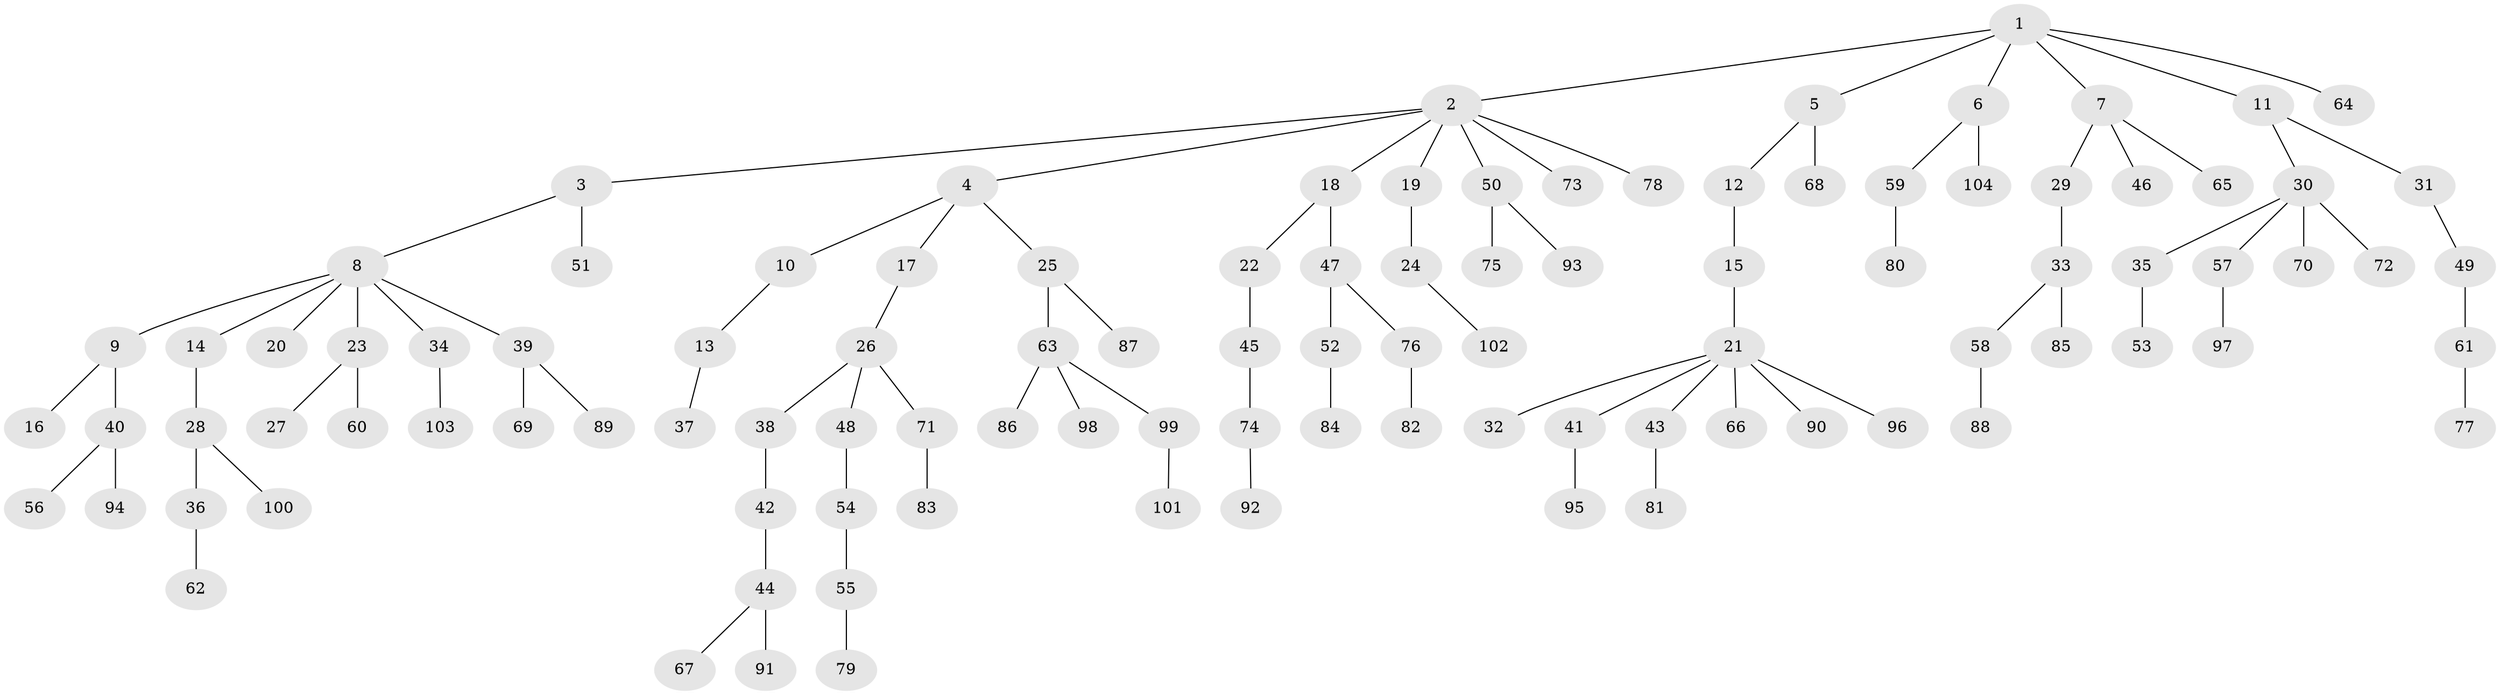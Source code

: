 // coarse degree distribution, {7: 0.05555555555555555, 3: 0.06944444444444445, 4: 0.027777777777777776, 2: 0.2916666666666667, 6: 0.013888888888888888, 1: 0.5277777777777778, 5: 0.013888888888888888}
// Generated by graph-tools (version 1.1) at 2025/24/03/03/25 07:24:08]
// undirected, 104 vertices, 103 edges
graph export_dot {
graph [start="1"]
  node [color=gray90,style=filled];
  1;
  2;
  3;
  4;
  5;
  6;
  7;
  8;
  9;
  10;
  11;
  12;
  13;
  14;
  15;
  16;
  17;
  18;
  19;
  20;
  21;
  22;
  23;
  24;
  25;
  26;
  27;
  28;
  29;
  30;
  31;
  32;
  33;
  34;
  35;
  36;
  37;
  38;
  39;
  40;
  41;
  42;
  43;
  44;
  45;
  46;
  47;
  48;
  49;
  50;
  51;
  52;
  53;
  54;
  55;
  56;
  57;
  58;
  59;
  60;
  61;
  62;
  63;
  64;
  65;
  66;
  67;
  68;
  69;
  70;
  71;
  72;
  73;
  74;
  75;
  76;
  77;
  78;
  79;
  80;
  81;
  82;
  83;
  84;
  85;
  86;
  87;
  88;
  89;
  90;
  91;
  92;
  93;
  94;
  95;
  96;
  97;
  98;
  99;
  100;
  101;
  102;
  103;
  104;
  1 -- 2;
  1 -- 5;
  1 -- 6;
  1 -- 7;
  1 -- 11;
  1 -- 64;
  2 -- 3;
  2 -- 4;
  2 -- 18;
  2 -- 19;
  2 -- 50;
  2 -- 73;
  2 -- 78;
  3 -- 8;
  3 -- 51;
  4 -- 10;
  4 -- 17;
  4 -- 25;
  5 -- 12;
  5 -- 68;
  6 -- 59;
  6 -- 104;
  7 -- 29;
  7 -- 46;
  7 -- 65;
  8 -- 9;
  8 -- 14;
  8 -- 20;
  8 -- 23;
  8 -- 34;
  8 -- 39;
  9 -- 16;
  9 -- 40;
  10 -- 13;
  11 -- 30;
  11 -- 31;
  12 -- 15;
  13 -- 37;
  14 -- 28;
  15 -- 21;
  17 -- 26;
  18 -- 22;
  18 -- 47;
  19 -- 24;
  21 -- 32;
  21 -- 41;
  21 -- 43;
  21 -- 66;
  21 -- 90;
  21 -- 96;
  22 -- 45;
  23 -- 27;
  23 -- 60;
  24 -- 102;
  25 -- 63;
  25 -- 87;
  26 -- 38;
  26 -- 48;
  26 -- 71;
  28 -- 36;
  28 -- 100;
  29 -- 33;
  30 -- 35;
  30 -- 57;
  30 -- 70;
  30 -- 72;
  31 -- 49;
  33 -- 58;
  33 -- 85;
  34 -- 103;
  35 -- 53;
  36 -- 62;
  38 -- 42;
  39 -- 69;
  39 -- 89;
  40 -- 56;
  40 -- 94;
  41 -- 95;
  42 -- 44;
  43 -- 81;
  44 -- 67;
  44 -- 91;
  45 -- 74;
  47 -- 52;
  47 -- 76;
  48 -- 54;
  49 -- 61;
  50 -- 75;
  50 -- 93;
  52 -- 84;
  54 -- 55;
  55 -- 79;
  57 -- 97;
  58 -- 88;
  59 -- 80;
  61 -- 77;
  63 -- 86;
  63 -- 98;
  63 -- 99;
  71 -- 83;
  74 -- 92;
  76 -- 82;
  99 -- 101;
}
